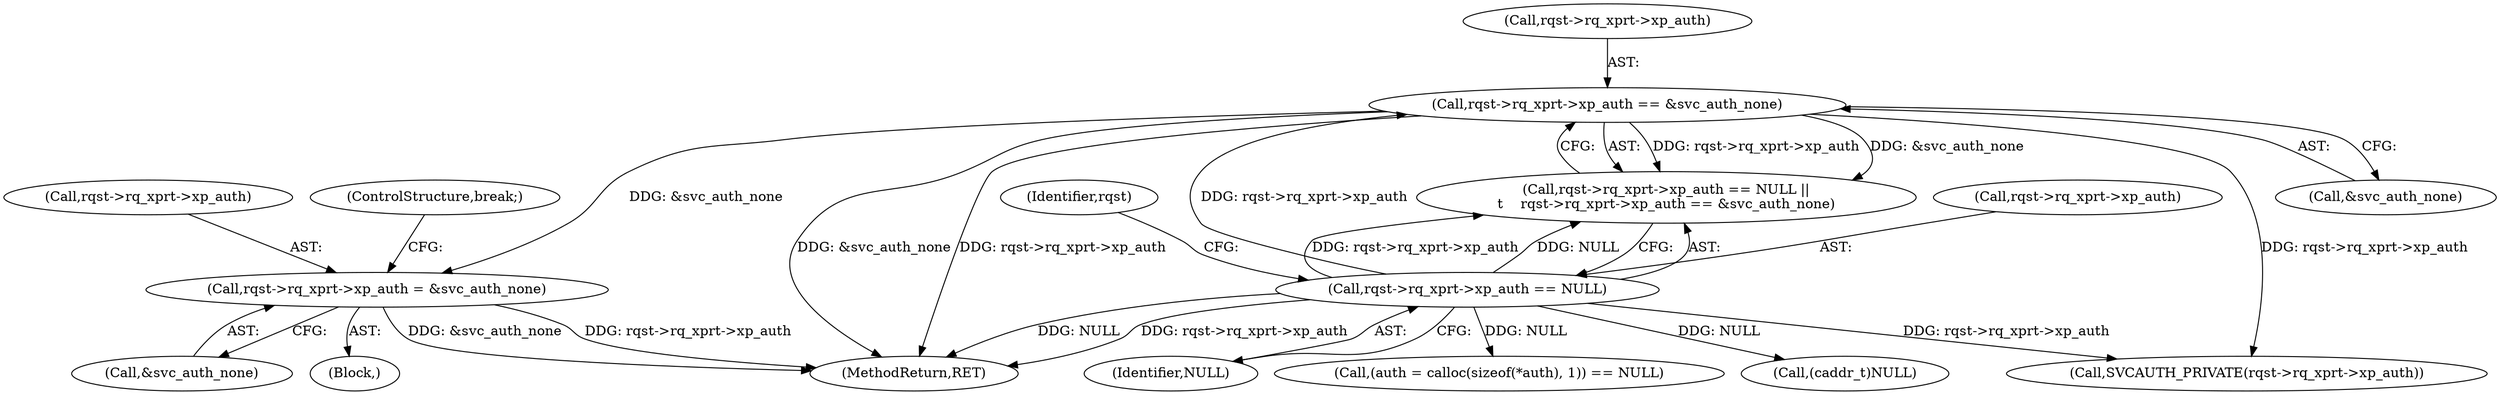 digraph "0_krb5_5bb8a6b9c9eb8dd22bc9526751610aaa255ead9c@pointer" {
"1000607" [label="(Call,rqst->rq_xprt->xp_auth = &svc_auth_none)"];
"1000141" [label="(Call,rqst->rq_xprt->xp_auth == &svc_auth_none)"];
"1000134" [label="(Call,rqst->rq_xprt->xp_auth == NULL)"];
"1000608" [label="(Call,rqst->rq_xprt->xp_auth)"];
"1000133" [label="(Call,rqst->rq_xprt->xp_auth == NULL ||\n\t    rqst->rq_xprt->xp_auth == &svc_auth_none)"];
"1000134" [label="(Call,rqst->rq_xprt->xp_auth == NULL)"];
"1000632" [label="(MethodReturn,RET)"];
"1000141" [label="(Call,rqst->rq_xprt->xp_auth == &svc_auth_none)"];
"1000140" [label="(Identifier,NULL)"];
"1000135" [label="(Call,rqst->rq_xprt->xp_auth)"];
"1000607" [label="(Call,rqst->rq_xprt->xp_auth = &svc_auth_none)"];
"1000613" [label="(Call,&svc_auth_none)"];
"1000142" [label="(Call,rqst->rq_xprt->xp_auth)"];
"1000615" [label="(ControlStructure,break;)"];
"1000202" [label="(Call,SVCAUTH_PRIVATE(rqst->rq_xprt->xp_auth))"];
"1000428" [label="(Block,)"];
"1000151" [label="(Call,(auth = calloc(sizeof(*auth), 1)) == NULL)"];
"1000147" [label="(Call,&svc_auth_none)"];
"1000590" [label="(Call,(caddr_t)NULL)"];
"1000144" [label="(Identifier,rqst)"];
"1000607" -> "1000428"  [label="AST: "];
"1000607" -> "1000613"  [label="CFG: "];
"1000608" -> "1000607"  [label="AST: "];
"1000613" -> "1000607"  [label="AST: "];
"1000615" -> "1000607"  [label="CFG: "];
"1000607" -> "1000632"  [label="DDG: &svc_auth_none"];
"1000607" -> "1000632"  [label="DDG: rqst->rq_xprt->xp_auth"];
"1000141" -> "1000607"  [label="DDG: &svc_auth_none"];
"1000141" -> "1000133"  [label="AST: "];
"1000141" -> "1000147"  [label="CFG: "];
"1000142" -> "1000141"  [label="AST: "];
"1000147" -> "1000141"  [label="AST: "];
"1000133" -> "1000141"  [label="CFG: "];
"1000141" -> "1000632"  [label="DDG: rqst->rq_xprt->xp_auth"];
"1000141" -> "1000632"  [label="DDG: &svc_auth_none"];
"1000141" -> "1000133"  [label="DDG: rqst->rq_xprt->xp_auth"];
"1000141" -> "1000133"  [label="DDG: &svc_auth_none"];
"1000134" -> "1000141"  [label="DDG: rqst->rq_xprt->xp_auth"];
"1000141" -> "1000202"  [label="DDG: rqst->rq_xprt->xp_auth"];
"1000134" -> "1000133"  [label="AST: "];
"1000134" -> "1000140"  [label="CFG: "];
"1000135" -> "1000134"  [label="AST: "];
"1000140" -> "1000134"  [label="AST: "];
"1000144" -> "1000134"  [label="CFG: "];
"1000133" -> "1000134"  [label="CFG: "];
"1000134" -> "1000632"  [label="DDG: NULL"];
"1000134" -> "1000632"  [label="DDG: rqst->rq_xprt->xp_auth"];
"1000134" -> "1000133"  [label="DDG: rqst->rq_xprt->xp_auth"];
"1000134" -> "1000133"  [label="DDG: NULL"];
"1000134" -> "1000151"  [label="DDG: NULL"];
"1000134" -> "1000202"  [label="DDG: rqst->rq_xprt->xp_auth"];
"1000134" -> "1000590"  [label="DDG: NULL"];
}
